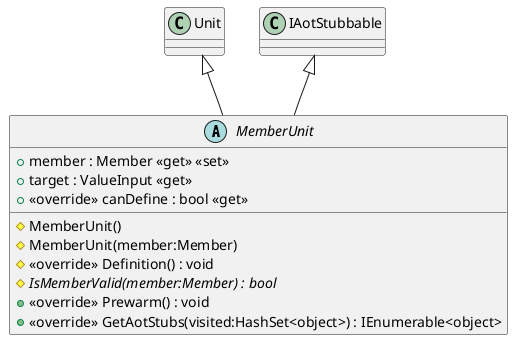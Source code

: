 @startuml
abstract class MemberUnit {
    # MemberUnit()
    # MemberUnit(member:Member)
    + member : Member <<get>> <<set>>
    + target : ValueInput <<get>>
    + <<override>> canDefine : bool <<get>>
    # <<override>> Definition() : void
    # {abstract} IsMemberValid(member:Member) : bool
    + <<override>> Prewarm() : void
    + <<override>> GetAotStubs(visited:HashSet<object>) : IEnumerable<object>
}
Unit <|-- MemberUnit
IAotStubbable <|-- MemberUnit
@enduml
